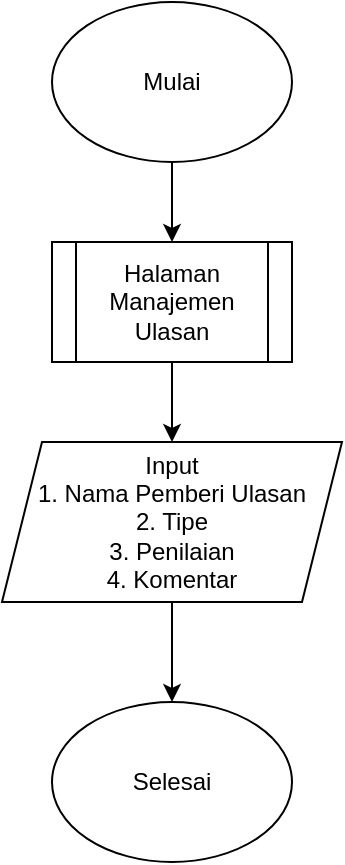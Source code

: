 <mxfile version="24.7.8">
  <diagram name="Page-1" id="s6JWqiPoOMxAc28EaqNb">
    <mxGraphModel dx="780" dy="496" grid="1" gridSize="10" guides="1" tooltips="1" connect="1" arrows="1" fold="1" page="1" pageScale="1" pageWidth="850" pageHeight="1100" math="0" shadow="0">
      <root>
        <mxCell id="0" />
        <mxCell id="1" parent="0" />
        <mxCell id="XkgpcIV6Bk1X56_IFxDP-3" value="" style="edgeStyle=orthogonalEdgeStyle;rounded=0;orthogonalLoop=1;jettySize=auto;html=1;" edge="1" parent="1" source="XkgpcIV6Bk1X56_IFxDP-1" target="XkgpcIV6Bk1X56_IFxDP-2">
          <mxGeometry relative="1" as="geometry" />
        </mxCell>
        <mxCell id="XkgpcIV6Bk1X56_IFxDP-1" value="Mulai" style="ellipse;whiteSpace=wrap;html=1;" vertex="1" parent="1">
          <mxGeometry x="340" y="220" width="120" height="80" as="geometry" />
        </mxCell>
        <mxCell id="XkgpcIV6Bk1X56_IFxDP-5" value="" style="edgeStyle=orthogonalEdgeStyle;rounded=0;orthogonalLoop=1;jettySize=auto;html=1;" edge="1" parent="1" source="XkgpcIV6Bk1X56_IFxDP-2" target="XkgpcIV6Bk1X56_IFxDP-4">
          <mxGeometry relative="1" as="geometry" />
        </mxCell>
        <mxCell id="XkgpcIV6Bk1X56_IFxDP-2" value="Halaman Manajemen Ulasan" style="shape=process;whiteSpace=wrap;html=1;backgroundOutline=1;" vertex="1" parent="1">
          <mxGeometry x="340" y="340" width="120" height="60" as="geometry" />
        </mxCell>
        <mxCell id="XkgpcIV6Bk1X56_IFxDP-7" value="" style="edgeStyle=orthogonalEdgeStyle;rounded=0;orthogonalLoop=1;jettySize=auto;html=1;" edge="1" parent="1" source="XkgpcIV6Bk1X56_IFxDP-4" target="XkgpcIV6Bk1X56_IFxDP-6">
          <mxGeometry relative="1" as="geometry" />
        </mxCell>
        <mxCell id="XkgpcIV6Bk1X56_IFxDP-4" value="Input&lt;div&gt;1. Nama Pemberi Ulasan&lt;/div&gt;&lt;div&gt;2. Tipe&lt;/div&gt;&lt;div&gt;3. Penilaian&lt;/div&gt;&lt;div&gt;4. Komentar&lt;/div&gt;" style="shape=parallelogram;perimeter=parallelogramPerimeter;whiteSpace=wrap;html=1;fixedSize=1;align=center;" vertex="1" parent="1">
          <mxGeometry x="315" y="440" width="170" height="80" as="geometry" />
        </mxCell>
        <mxCell id="XkgpcIV6Bk1X56_IFxDP-6" value="Selesai" style="ellipse;whiteSpace=wrap;html=1;" vertex="1" parent="1">
          <mxGeometry x="340" y="570" width="120" height="80" as="geometry" />
        </mxCell>
      </root>
    </mxGraphModel>
  </diagram>
</mxfile>
